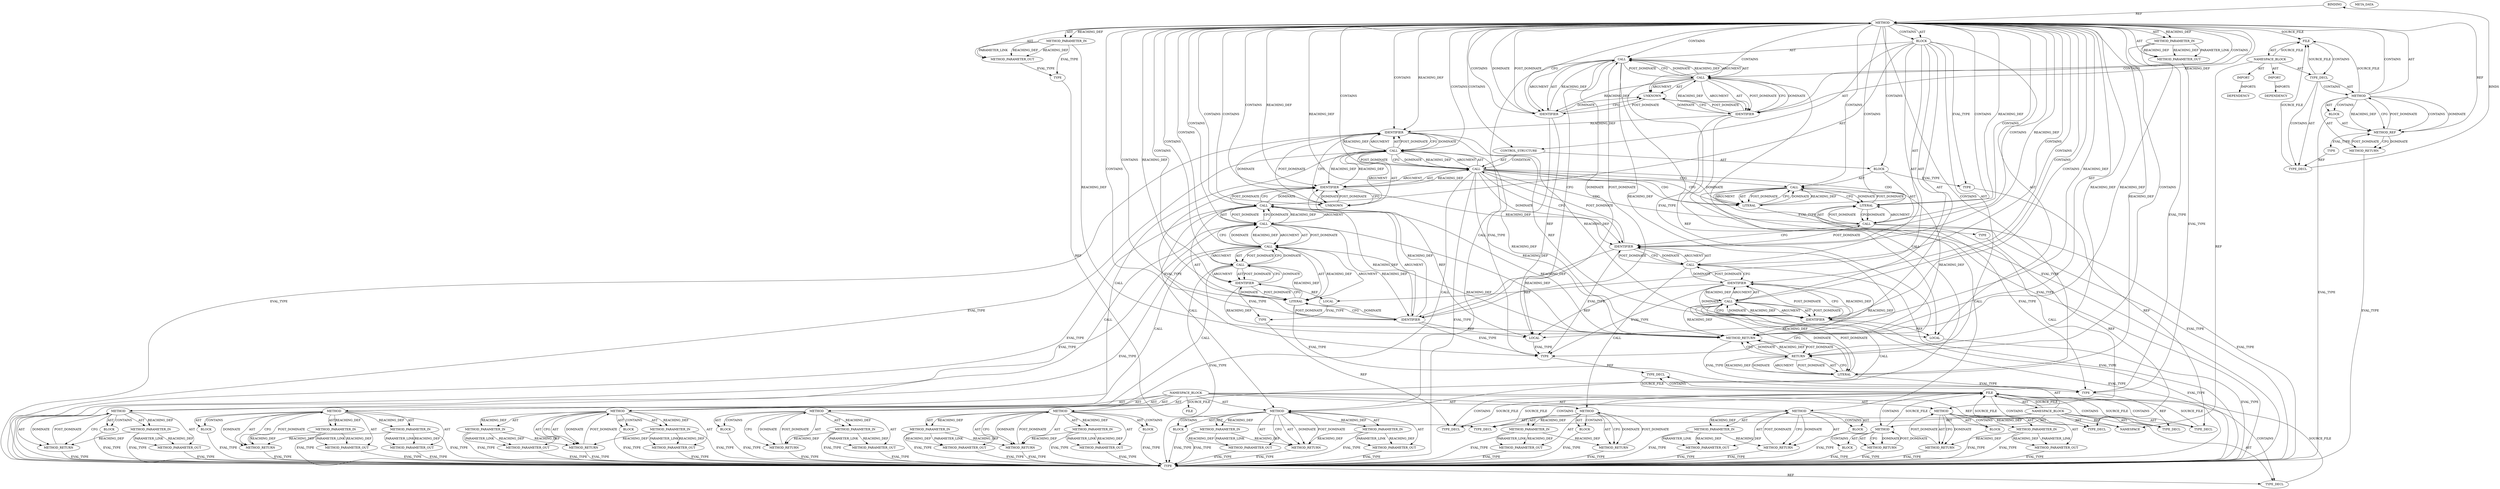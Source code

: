 digraph {
  "21474836480" [label="BINDING" METHOD_FULL_NAME="main" NAME="main" SIGNATURE="int(int,char[]*)"];
  "25769803776" [label="BLOCK" ARGUMENT_INDEX="-1" CODE="{
	double *buff = (double *)NULL;
	buff = malloc(10 * sizeof(double));
	if (buff == (double *)NULL)
	{
		printf (\"Allocation Error: Cannot allocate buff.\\n\");
		exit(0);		
	}
	// do something	
	free(buff);                                         /* FIX */
	buff = NULL;
	return 0;
}" COLUMN_NUMBER="1" LINE_NUMBER="17" ORDER="3" TYPE_FULL_NAME="void"];
  "25769803777" [label="BLOCK" ARGUMENT_INDEX="-1" CODE="{
		printf (\"Allocation Error: Cannot allocate buff.\\n\");
		exit(0);		
	}" COLUMN_NUMBER="2" LINE_NUMBER="21" ORDER="2" TYPE_FULL_NAME="void"];
  "25769803778" [label="BLOCK" ARGUMENT_INDEX="-1" CODE="<empty>" COLUMN_NUMBER="1" LINE_NUMBER="1" ORDER="1" TYPE_FULL_NAME="ANY"];
  "25769803779" [label="BLOCK" ARGUMENT_INDEX="-1" CODE="<empty>" ORDER="1" TYPE_FULL_NAME="ANY"];
  "25769803780" [label="BLOCK" ARGUMENT_INDEX="1" CODE="<empty>" ORDER="1" TYPE_FULL_NAME="ANY"];
  "25769803781" [label="BLOCK" ARGUMENT_INDEX="1" CODE="<empty>" ORDER="1" TYPE_FULL_NAME="ANY"];
  "25769803782" [label="BLOCK" ARGUMENT_INDEX="1" CODE="<empty>" ORDER="1" TYPE_FULL_NAME="ANY"];
  "25769803783" [label="BLOCK" ARGUMENT_INDEX="1" CODE="<empty>" ORDER="1" TYPE_FULL_NAME="ANY"];
  "25769803784" [label="BLOCK" ARGUMENT_INDEX="1" CODE="<empty>" ORDER="1" TYPE_FULL_NAME="ANY"];
  "25769803785" [label="BLOCK" ARGUMENT_INDEX="1" CODE="<empty>" ORDER="1" TYPE_FULL_NAME="ANY"];
  "25769803786" [label="BLOCK" ARGUMENT_INDEX="1" CODE="<empty>" ORDER="1" TYPE_FULL_NAME="ANY"];
  "25769803787" [label="BLOCK" ARGUMENT_INDEX="1" CODE="<empty>" ORDER="1" TYPE_FULL_NAME="ANY"];
  "25769803788" [label="BLOCK" ARGUMENT_INDEX="1" CODE="<empty>" ORDER="1" TYPE_FULL_NAME="ANY"];
  "30064771072" [label="CALL" ARGUMENT_INDEX="2" CODE="*buff = (double *)NULL" COLUMN_NUMBER="9" DISPATCH_TYPE="STATIC_DISPATCH" LINE_NUMBER="18" METHOD_FULL_NAME="<operator>.assignment" NAME="<operator>.assignment" ORDER="2" SIGNATURE="" TYPE_FULL_NAME="double*"];
  "30064771073" [label="CALL" ARGUMENT_INDEX="2" CODE="(double *)NULL" COLUMN_NUMBER="17" DISPATCH_TYPE="STATIC_DISPATCH" LINE_NUMBER="18" METHOD_FULL_NAME="<operator>.cast" NAME="<operator>.cast" ORDER="2" SIGNATURE="" TYPE_FULL_NAME="ANY"];
  "30064771074" [label="CALL" ARGUMENT_INDEX="-1" CODE="buff = malloc(10 * sizeof(double))" COLUMN_NUMBER="2" DISPATCH_TYPE="STATIC_DISPATCH" LINE_NUMBER="19" METHOD_FULL_NAME="<operator>.assignment" NAME="<operator>.assignment" ORDER="3" SIGNATURE="" TYPE_FULL_NAME="ANY"];
  "30064771075" [label="CALL" ARGUMENT_INDEX="2" CODE="malloc(10 * sizeof(double))" COLUMN_NUMBER="9" DISPATCH_TYPE="STATIC_DISPATCH" LINE_NUMBER="19" METHOD_FULL_NAME="malloc" NAME="malloc" ORDER="2" SIGNATURE="" TYPE_FULL_NAME="ANY"];
  "30064771076" [label="CALL" ARGUMENT_INDEX="1" CODE="10 * sizeof(double)" COLUMN_NUMBER="16" DISPATCH_TYPE="STATIC_DISPATCH" LINE_NUMBER="19" METHOD_FULL_NAME="<operator>.multiplication" NAME="<operator>.multiplication" ORDER="1" SIGNATURE="" TYPE_FULL_NAME="ANY"];
  "30064771077" [label="CALL" ARGUMENT_INDEX="2" CODE="sizeof(double)" COLUMN_NUMBER="21" DISPATCH_TYPE="STATIC_DISPATCH" LINE_NUMBER="19" METHOD_FULL_NAME="<operator>.sizeOf" NAME="<operator>.sizeOf" ORDER="2" SIGNATURE="" TYPE_FULL_NAME="ANY"];
  "30064771078" [label="CALL" ARGUMENT_INDEX="-1" CODE="buff == (double *)NULL" COLUMN_NUMBER="6" DISPATCH_TYPE="STATIC_DISPATCH" LINE_NUMBER="20" METHOD_FULL_NAME="<operator>.equals" NAME="<operator>.equals" ORDER="1" SIGNATURE="" TYPE_FULL_NAME="ANY"];
  "30064771079" [label="CALL" ARGUMENT_INDEX="2" CODE="(double *)NULL" COLUMN_NUMBER="14" DISPATCH_TYPE="STATIC_DISPATCH" LINE_NUMBER="20" METHOD_FULL_NAME="<operator>.cast" NAME="<operator>.cast" ORDER="2" SIGNATURE="" TYPE_FULL_NAME="ANY"];
  "30064771080" [label="CALL" ARGUMENT_INDEX="-1" CODE="printf (\"Allocation Error: Cannot allocate buff.\\n\")" COLUMN_NUMBER="3" DISPATCH_TYPE="STATIC_DISPATCH" LINE_NUMBER="22" METHOD_FULL_NAME="printf" NAME="printf" ORDER="1" SIGNATURE="" TYPE_FULL_NAME="ANY"];
  "30064771081" [label="CALL" ARGUMENT_INDEX="-1" CODE="exit(0)" COLUMN_NUMBER="3" DISPATCH_TYPE="STATIC_DISPATCH" LINE_NUMBER="23" METHOD_FULL_NAME="exit" NAME="exit" ORDER="2" SIGNATURE="" TYPE_FULL_NAME="ANY"];
  "30064771082" [label="CALL" ARGUMENT_INDEX="-1" CODE="free(buff)" COLUMN_NUMBER="2" DISPATCH_TYPE="STATIC_DISPATCH" LINE_NUMBER="26" METHOD_FULL_NAME="free" NAME="free" ORDER="5" SIGNATURE="" TYPE_FULL_NAME="ANY"];
  "30064771083" [label="CALL" ARGUMENT_INDEX="-1" CODE="buff = NULL" COLUMN_NUMBER="2" DISPATCH_TYPE="STATIC_DISPATCH" LINE_NUMBER="27" METHOD_FULL_NAME="<operator>.assignment" NAME="<operator>.assignment" ORDER="6" SIGNATURE="" TYPE_FULL_NAME="ANY"];
  "47244640256" [label="CONTROL_STRUCTURE" ARGUMENT_INDEX="1" CODE="if (buff == (double *)NULL)
	{
		printf (\"Allocation Error: Cannot allocate buff.\\n\");
		exit(0);		
	}" COLUMN_NUMBER="2" CONTROL_STRUCTURE_TYPE="IF" LINE_NUMBER="20" ORDER="4" PARSER_TYPE_NAME="CASTIfStatement"];
  "51539607552" [label="DEPENDENCY" DEPENDENCY_GROUP_ID="stdlib.h" NAME="stdlib.h" VERSION="include"];
  "51539607553" [label="DEPENDENCY" DEPENDENCY_GROUP_ID="stdio.h" NAME="stdio.h" VERSION="include"];
  "60129542144" [label="FILE" CODE="<empty>" CONTENT="<empty>" NAME="memory_leak_basic-good.c" ORDER="0"];
  "60129542145" [label="FILE" CODE="<empty>" CONTENT="<empty>" NAME="<includes>" ORDER="1"];
  "60129542146" [label="FILE" CODE="<empty>" CONTENT="<empty>" NAME="<unknown>" ORDER="0"];
  "68719476736" [label="IDENTIFIER" ARGUMENT_INDEX="1" CODE="buff" COLUMN_NUMBER="10" LINE_NUMBER="18" NAME="buff" ORDER="1" TYPE_FULL_NAME="double*"];
  "68719476737" [label="IDENTIFIER" ARGUMENT_INDEX="2" CODE="NULL" COLUMN_NUMBER="27" LINE_NUMBER="18" NAME="NULL" ORDER="2" TYPE_FULL_NAME="ANY"];
  "68719476738" [label="IDENTIFIER" ARGUMENT_INDEX="1" CODE="buff" COLUMN_NUMBER="2" LINE_NUMBER="19" NAME="buff" ORDER="1" TYPE_FULL_NAME="double*"];
  "68719476739" [label="IDENTIFIER" ARGUMENT_INDEX="1" CODE="double" COLUMN_NUMBER="28" LINE_NUMBER="19" NAME="double" ORDER="1" TYPE_FULL_NAME="double"];
  "68719476740" [label="IDENTIFIER" ARGUMENT_INDEX="1" CODE="buff" COLUMN_NUMBER="6" LINE_NUMBER="20" NAME="buff" ORDER="1" TYPE_FULL_NAME="double*"];
  "68719476741" [label="IDENTIFIER" ARGUMENT_INDEX="2" CODE="NULL" COLUMN_NUMBER="24" LINE_NUMBER="20" NAME="NULL" ORDER="2" TYPE_FULL_NAME="ANY"];
  "68719476742" [label="IDENTIFIER" ARGUMENT_INDEX="1" CODE="buff" COLUMN_NUMBER="7" LINE_NUMBER="26" NAME="buff" ORDER="1" TYPE_FULL_NAME="double*"];
  "68719476743" [label="IDENTIFIER" ARGUMENT_INDEX="1" CODE="buff" COLUMN_NUMBER="2" LINE_NUMBER="27" NAME="buff" ORDER="1" TYPE_FULL_NAME="double*"];
  "68719476744" [label="IDENTIFIER" ARGUMENT_INDEX="2" CODE="NULL" COLUMN_NUMBER="9" LINE_NUMBER="27" NAME="NULL" ORDER="2" TYPE_FULL_NAME="ANY"];
  "73014444032" [label="IMPORT" CODE="#include <stdlib.h>" COLUMN_NUMBER="1" IMPORTED_AS="stdlib.h" IMPORTED_ENTITY="stdlib.h" LINE_NUMBER="13" ORDER="1"];
  "73014444033" [label="IMPORT" CODE="#include <stdio.h>" COLUMN_NUMBER="1" IMPORTED_AS="stdio.h" IMPORTED_ENTITY="stdio.h" LINE_NUMBER="14" ORDER="2"];
  "90194313216" [label="LITERAL" ARGUMENT_INDEX="1" CODE="10" COLUMN_NUMBER="16" LINE_NUMBER="19" ORDER="1" TYPE_FULL_NAME="int"];
  "90194313217" [label="LITERAL" ARGUMENT_INDEX="1" CODE="\"Allocation Error: Cannot allocate buff.\\n\"" COLUMN_NUMBER="11" LINE_NUMBER="22" ORDER="1" TYPE_FULL_NAME="char*"];
  "90194313218" [label="LITERAL" ARGUMENT_INDEX="1" CODE="0" COLUMN_NUMBER="8" LINE_NUMBER="23" ORDER="1" TYPE_FULL_NAME="int"];
  "90194313219" [label="LITERAL" ARGUMENT_INDEX="-1" CODE="0" COLUMN_NUMBER="9" LINE_NUMBER="28" ORDER="1" TYPE_FULL_NAME="int"];
  "94489280512" [label="LOCAL" CODE="double *buff" COLUMN_NUMBER="10" GENERIC_SIGNATURE="<empty>" LINE_NUMBER="18" NAME="buff" ORDER="1" TYPE_FULL_NAME="double*"];
  "94489280513" [label="LOCAL" CODE="NULL" COLUMN_NUMBER="27" GENERIC_SIGNATURE="<empty>" LINE_NUMBER="18" NAME="NULL" ORDER="0" TYPE_FULL_NAME="ANY"];
  "94489280514" [label="LOCAL" CODE="double" COLUMN_NUMBER="28" GENERIC_SIGNATURE="<empty>" LINE_NUMBER="19" NAME="double" ORDER="0" TYPE_FULL_NAME="double"];
  "107374182400" [label="META_DATA" LANGUAGE="NEWC" OVERLAYS="base;controlflow;typerel;callgraph;dataflowOss" ROOT="/tmp/tmp.FXitqddAFN" VERSION="0.1"];
  "111669149696" [label="METHOD" AST_PARENT_FULL_NAME="memory_leak_basic-good.c:<global>" AST_PARENT_TYPE="TYPE_DECL" CODE="int main(int argc, char *argv[])
{
	double *buff = (double *)NULL;
	buff = malloc(10 * sizeof(double));
	if (buff == (double *)NULL)
	{
		printf (\"Allocation Error: Cannot allocate buff.\\n\");
		exit(0);		
	}
	// do something	
	free(buff);                                         /* FIX */
	buff = NULL;
	return 0;
}" COLUMN_NUMBER="1" COLUMN_NUMBER_END="1" FILENAME="memory_leak_basic-good.c" FULL_NAME="main" GENERIC_SIGNATURE="<empty>" IS_EXTERNAL="false" LINE_NUMBER="16" LINE_NUMBER_END="29" NAME="main" ORDER="1" SIGNATURE="int(int,char[]*)"];
  "111669149697" [label="METHOD" AST_PARENT_FULL_NAME="memory_leak_basic-good.c:<global>" AST_PARENT_TYPE="TYPE_DECL" CODE="<global>" COLUMN_NUMBER="1" COLUMN_NUMBER_END="1" FILENAME="memory_leak_basic-good.c" FULL_NAME="memory_leak_basic-good.c:<global>" GENERIC_SIGNATURE="<empty>" IS_EXTERNAL="false" LINE_NUMBER="1" LINE_NUMBER_END="29" NAME="<global>" ORDER="1" SIGNATURE=""];
  "111669149698" [label="METHOD" AST_PARENT_FULL_NAME="<includes>:<global>" AST_PARENT_TYPE="NAMESPACE_BLOCK" CODE="<global>" FILENAME="<includes>" FULL_NAME="<includes>:<global>" GENERIC_SIGNATURE="<empty>" IS_EXTERNAL="false" LINE_NUMBER="1" NAME="<global>" ORDER="1" SIGNATURE=""];
  "111669149699" [label="METHOD" AST_PARENT_FULL_NAME="<global>" AST_PARENT_TYPE="NAMESPACE_BLOCK" CODE="<empty>" FILENAME="<empty>" FULL_NAME="<operator>.assignment" GENERIC_SIGNATURE="<empty>" IS_EXTERNAL="true" NAME="<operator>.assignment" ORDER="0" SIGNATURE=""];
  "111669149700" [label="METHOD" AST_PARENT_FULL_NAME="<global>" AST_PARENT_TYPE="NAMESPACE_BLOCK" CODE="<empty>" FILENAME="<empty>" FULL_NAME="<operator>.cast" GENERIC_SIGNATURE="<empty>" IS_EXTERNAL="true" NAME="<operator>.cast" ORDER="0" SIGNATURE=""];
  "111669149701" [label="METHOD" AST_PARENT_FULL_NAME="<global>" AST_PARENT_TYPE="NAMESPACE_BLOCK" CODE="<empty>" FILENAME="<empty>" FULL_NAME="malloc" GENERIC_SIGNATURE="<empty>" IS_EXTERNAL="true" NAME="malloc" ORDER="0" SIGNATURE=""];
  "111669149702" [label="METHOD" AST_PARENT_FULL_NAME="<global>" AST_PARENT_TYPE="NAMESPACE_BLOCK" CODE="<empty>" FILENAME="<empty>" FULL_NAME="<operator>.multiplication" GENERIC_SIGNATURE="<empty>" IS_EXTERNAL="true" NAME="<operator>.multiplication" ORDER="0" SIGNATURE=""];
  "111669149703" [label="METHOD" AST_PARENT_FULL_NAME="<global>" AST_PARENT_TYPE="NAMESPACE_BLOCK" CODE="<empty>" FILENAME="<empty>" FULL_NAME="<operator>.sizeOf" GENERIC_SIGNATURE="<empty>" IS_EXTERNAL="true" NAME="<operator>.sizeOf" ORDER="0" SIGNATURE=""];
  "111669149704" [label="METHOD" AST_PARENT_FULL_NAME="<global>" AST_PARENT_TYPE="NAMESPACE_BLOCK" CODE="<empty>" FILENAME="<empty>" FULL_NAME="<operator>.equals" GENERIC_SIGNATURE="<empty>" IS_EXTERNAL="true" NAME="<operator>.equals" ORDER="0" SIGNATURE=""];
  "111669149705" [label="METHOD" AST_PARENT_FULL_NAME="<global>" AST_PARENT_TYPE="NAMESPACE_BLOCK" CODE="<empty>" FILENAME="<empty>" FULL_NAME="printf" GENERIC_SIGNATURE="<empty>" IS_EXTERNAL="true" NAME="printf" ORDER="0" SIGNATURE=""];
  "111669149706" [label="METHOD" AST_PARENT_FULL_NAME="<global>" AST_PARENT_TYPE="NAMESPACE_BLOCK" CODE="<empty>" FILENAME="<empty>" FULL_NAME="exit" GENERIC_SIGNATURE="<empty>" IS_EXTERNAL="true" NAME="exit" ORDER="0" SIGNATURE=""];
  "111669149707" [label="METHOD" AST_PARENT_FULL_NAME="<global>" AST_PARENT_TYPE="NAMESPACE_BLOCK" CODE="<empty>" FILENAME="<empty>" FULL_NAME="free" GENERIC_SIGNATURE="<empty>" IS_EXTERNAL="true" NAME="free" ORDER="0" SIGNATURE=""];
  "115964116992" [label="METHOD_PARAMETER_IN" CODE="int argc" COLUMN_NUMBER="10" EVALUATION_STRATEGY="BY_VALUE" INDEX="1" IS_VARIADIC="false" LINE_NUMBER="16" NAME="argc" ORDER="1" TYPE_FULL_NAME="int"];
  "115964116993" [label="METHOD_PARAMETER_IN" CODE="char *argv[]" COLUMN_NUMBER="20" EVALUATION_STRATEGY="BY_VALUE" INDEX="2" IS_VARIADIC="false" LINE_NUMBER="16" NAME="argv" ORDER="2" TYPE_FULL_NAME="char[]*"];
  "115964116994" [label="METHOD_PARAMETER_IN" CODE="p1" EVALUATION_STRATEGY="BY_VALUE" INDEX="1" IS_VARIADIC="false" NAME="p1" ORDER="1" TYPE_FULL_NAME="ANY"];
  "115964116995" [label="METHOD_PARAMETER_IN" CODE="p2" EVALUATION_STRATEGY="BY_VALUE" INDEX="2" IS_VARIADIC="false" NAME="p2" ORDER="2" TYPE_FULL_NAME="ANY"];
  "115964116996" [label="METHOD_PARAMETER_IN" CODE="p1" EVALUATION_STRATEGY="BY_VALUE" INDEX="1" IS_VARIADIC="false" NAME="p1" ORDER="1" TYPE_FULL_NAME="ANY"];
  "115964116997" [label="METHOD_PARAMETER_IN" CODE="p2" EVALUATION_STRATEGY="BY_VALUE" INDEX="2" IS_VARIADIC="false" NAME="p2" ORDER="2" TYPE_FULL_NAME="ANY"];
  "115964116998" [label="METHOD_PARAMETER_IN" CODE="p1" EVALUATION_STRATEGY="BY_VALUE" INDEX="1" IS_VARIADIC="false" NAME="p1" ORDER="1" TYPE_FULL_NAME="ANY"];
  "115964116999" [label="METHOD_PARAMETER_IN" CODE="p1" EVALUATION_STRATEGY="BY_VALUE" INDEX="1" IS_VARIADIC="false" NAME="p1" ORDER="1" TYPE_FULL_NAME="ANY"];
  "115964117000" [label="METHOD_PARAMETER_IN" CODE="p2" EVALUATION_STRATEGY="BY_VALUE" INDEX="2" IS_VARIADIC="false" NAME="p2" ORDER="2" TYPE_FULL_NAME="ANY"];
  "115964117001" [label="METHOD_PARAMETER_IN" CODE="p1" EVALUATION_STRATEGY="BY_VALUE" INDEX="1" IS_VARIADIC="false" NAME="p1" ORDER="1" TYPE_FULL_NAME="ANY"];
  "115964117002" [label="METHOD_PARAMETER_IN" CODE="p1" EVALUATION_STRATEGY="BY_VALUE" INDEX="1" IS_VARIADIC="false" NAME="p1" ORDER="1" TYPE_FULL_NAME="ANY"];
  "115964117003" [label="METHOD_PARAMETER_IN" CODE="p2" EVALUATION_STRATEGY="BY_VALUE" INDEX="2" IS_VARIADIC="false" NAME="p2" ORDER="2" TYPE_FULL_NAME="ANY"];
  "115964117004" [label="METHOD_PARAMETER_IN" CODE="p1" EVALUATION_STRATEGY="BY_VALUE" INDEX="1" IS_VARIADIC="false" NAME="p1" ORDER="1" TYPE_FULL_NAME="ANY"];
  "115964117005" [label="METHOD_PARAMETER_IN" CODE="p1" EVALUATION_STRATEGY="BY_VALUE" INDEX="1" IS_VARIADIC="false" NAME="p1" ORDER="1" TYPE_FULL_NAME="ANY"];
  "115964117006" [label="METHOD_PARAMETER_IN" CODE="p1" EVALUATION_STRATEGY="BY_VALUE" INDEX="1" IS_VARIADIC="false" NAME="p1" ORDER="1" TYPE_FULL_NAME="ANY"];
  "120259084288" [label="METHOD_PARAMETER_OUT" CODE="int argc" COLUMN_NUMBER="10" EVALUATION_STRATEGY="BY_VALUE" INDEX="1" IS_VARIADIC="false" LINE_NUMBER="16" NAME="argc" ORDER="1" TYPE_FULL_NAME="int"];
  "120259084289" [label="METHOD_PARAMETER_OUT" CODE="char *argv[]" COLUMN_NUMBER="20" EVALUATION_STRATEGY="BY_VALUE" INDEX="2" IS_VARIADIC="false" LINE_NUMBER="16" NAME="argv" ORDER="2" TYPE_FULL_NAME="char[]*"];
  "120259084290" [label="METHOD_PARAMETER_OUT" CODE="p1" EVALUATION_STRATEGY="BY_VALUE" INDEX="1" IS_VARIADIC="false" NAME="p1" ORDER="1" TYPE_FULL_NAME="ANY"];
  "120259084291" [label="METHOD_PARAMETER_OUT" CODE="p2" EVALUATION_STRATEGY="BY_VALUE" INDEX="2" IS_VARIADIC="false" NAME="p2" ORDER="2" TYPE_FULL_NAME="ANY"];
  "120259084292" [label="METHOD_PARAMETER_OUT" CODE="p1" EVALUATION_STRATEGY="BY_VALUE" INDEX="1" IS_VARIADIC="false" NAME="p1" ORDER="1" TYPE_FULL_NAME="ANY"];
  "120259084293" [label="METHOD_PARAMETER_OUT" CODE="p2" EVALUATION_STRATEGY="BY_VALUE" INDEX="2" IS_VARIADIC="false" NAME="p2" ORDER="2" TYPE_FULL_NAME="ANY"];
  "120259084294" [label="METHOD_PARAMETER_OUT" CODE="p1" EVALUATION_STRATEGY="BY_VALUE" INDEX="1" IS_VARIADIC="false" NAME="p1" ORDER="1" TYPE_FULL_NAME="ANY"];
  "120259084295" [label="METHOD_PARAMETER_OUT" CODE="p1" EVALUATION_STRATEGY="BY_VALUE" INDEX="1" IS_VARIADIC="false" NAME="p1" ORDER="1" TYPE_FULL_NAME="ANY"];
  "120259084296" [label="METHOD_PARAMETER_OUT" CODE="p2" EVALUATION_STRATEGY="BY_VALUE" INDEX="2" IS_VARIADIC="false" NAME="p2" ORDER="2" TYPE_FULL_NAME="ANY"];
  "120259084297" [label="METHOD_PARAMETER_OUT" CODE="p1" EVALUATION_STRATEGY="BY_VALUE" INDEX="1" IS_VARIADIC="false" NAME="p1" ORDER="1" TYPE_FULL_NAME="ANY"];
  "120259084298" [label="METHOD_PARAMETER_OUT" CODE="p1" EVALUATION_STRATEGY="BY_VALUE" INDEX="1" IS_VARIADIC="false" NAME="p1" ORDER="1" TYPE_FULL_NAME="ANY"];
  "120259084299" [label="METHOD_PARAMETER_OUT" CODE="p2" EVALUATION_STRATEGY="BY_VALUE" INDEX="2" IS_VARIADIC="false" NAME="p2" ORDER="2" TYPE_FULL_NAME="ANY"];
  "120259084300" [label="METHOD_PARAMETER_OUT" CODE="p1" EVALUATION_STRATEGY="BY_VALUE" INDEX="1" IS_VARIADIC="false" NAME="p1" ORDER="1" TYPE_FULL_NAME="ANY"];
  "120259084301" [label="METHOD_PARAMETER_OUT" CODE="p1" EVALUATION_STRATEGY="BY_VALUE" INDEX="1" IS_VARIADIC="false" NAME="p1" ORDER="1" TYPE_FULL_NAME="ANY"];
  "120259084302" [label="METHOD_PARAMETER_OUT" CODE="p1" EVALUATION_STRATEGY="BY_VALUE" INDEX="1" IS_VARIADIC="false" NAME="p1" ORDER="1" TYPE_FULL_NAME="ANY"];
  "124554051584" [label="METHOD_REF" ARGUMENT_INDEX="1" CODE="main" COLUMN_NUMBER="1" LINE_NUMBER="16" METHOD_FULL_NAME="main" ORDER="1" TYPE_FULL_NAME="main"];
  "128849018880" [label="METHOD_RETURN" CODE="RET" COLUMN_NUMBER="1" EVALUATION_STRATEGY="BY_VALUE" LINE_NUMBER="16" ORDER="4" TYPE_FULL_NAME="int"];
  "128849018881" [label="METHOD_RETURN" CODE="RET" COLUMN_NUMBER="1" EVALUATION_STRATEGY="BY_VALUE" LINE_NUMBER="1" ORDER="2" TYPE_FULL_NAME="ANY"];
  "128849018882" [label="METHOD_RETURN" CODE="RET" EVALUATION_STRATEGY="BY_VALUE" LINE_NUMBER="1" ORDER="2" TYPE_FULL_NAME="ANY"];
  "128849018883" [label="METHOD_RETURN" CODE="RET" EVALUATION_STRATEGY="BY_VALUE" ORDER="2" TYPE_FULL_NAME="ANY"];
  "128849018884" [label="METHOD_RETURN" CODE="RET" EVALUATION_STRATEGY="BY_VALUE" ORDER="2" TYPE_FULL_NAME="ANY"];
  "128849018885" [label="METHOD_RETURN" CODE="RET" EVALUATION_STRATEGY="BY_VALUE" ORDER="2" TYPE_FULL_NAME="ANY"];
  "128849018886" [label="METHOD_RETURN" CODE="RET" EVALUATION_STRATEGY="BY_VALUE" ORDER="2" TYPE_FULL_NAME="ANY"];
  "128849018887" [label="METHOD_RETURN" CODE="RET" EVALUATION_STRATEGY="BY_VALUE" ORDER="2" TYPE_FULL_NAME="ANY"];
  "128849018888" [label="METHOD_RETURN" CODE="RET" EVALUATION_STRATEGY="BY_VALUE" ORDER="2" TYPE_FULL_NAME="ANY"];
  "128849018889" [label="METHOD_RETURN" CODE="RET" EVALUATION_STRATEGY="BY_VALUE" ORDER="2" TYPE_FULL_NAME="ANY"];
  "128849018890" [label="METHOD_RETURN" CODE="RET" EVALUATION_STRATEGY="BY_VALUE" ORDER="2" TYPE_FULL_NAME="ANY"];
  "128849018891" [label="METHOD_RETURN" CODE="RET" EVALUATION_STRATEGY="BY_VALUE" ORDER="2" TYPE_FULL_NAME="ANY"];
  "137438953472" [label="NAMESPACE" CODE="<empty>" NAME="<global>" ORDER="-1"];
  "141733920768" [label="NAMESPACE_BLOCK" CODE="<empty>" FILENAME="<unknown>" FULL_NAME="<global>" NAME="<global>" ORDER="1"];
  "141733920769" [label="NAMESPACE_BLOCK" CODE="<empty>" FILENAME="memory_leak_basic-good.c" FULL_NAME="memory_leak_basic-good.c:<global>" NAME="<global>" ORDER="1"];
  "141733920770" [label="NAMESPACE_BLOCK" CODE="<empty>" FILENAME="<includes>" FULL_NAME="<includes>:<global>" NAME="<global>" ORDER="1"];
  "146028888064" [label="RETURN" ARGUMENT_INDEX="-1" CODE="return 0;" COLUMN_NUMBER="2" LINE_NUMBER="28" ORDER="7"];
  "163208757248" [label="TYPE" FULL_NAME="ANY" NAME="ANY" TYPE_DECL_FULL_NAME="ANY"];
  "163208757249" [label="TYPE" FULL_NAME="char*" NAME="char*" TYPE_DECL_FULL_NAME="char*"];
  "163208757250" [label="TYPE" FULL_NAME="char[]*" NAME="char[]*" TYPE_DECL_FULL_NAME="char[]*"];
  "163208757251" [label="TYPE" FULL_NAME="double" NAME="double" TYPE_DECL_FULL_NAME="double"];
  "163208757252" [label="TYPE" FULL_NAME="double*" NAME="double*" TYPE_DECL_FULL_NAME="double*"];
  "163208757253" [label="TYPE" FULL_NAME="int" NAME="int" TYPE_DECL_FULL_NAME="int"];
  "163208757254" [label="TYPE" FULL_NAME="main" NAME="main" TYPE_DECL_FULL_NAME="main"];
  "163208757255" [label="TYPE" FULL_NAME="void" NAME="void" TYPE_DECL_FULL_NAME="void"];
  "171798691840" [label="TYPE_DECL" AST_PARENT_FULL_NAME="memory_leak_basic-good.c:<global>" AST_PARENT_TYPE="TYPE_DECL" CODE="main" COLUMN_NUMBER="1" FILENAME="memory_leak_basic-good.c" FULL_NAME="main" GENERIC_SIGNATURE="<empty>" IS_EXTERNAL="false" LINE_NUMBER="16" NAME="main" ORDER="1"];
  "171798691841" [label="TYPE_DECL" AST_PARENT_FULL_NAME="memory_leak_basic-good.c:<global>" AST_PARENT_TYPE="NAMESPACE_BLOCK" CODE="<global>" COLUMN_NUMBER="1" FILENAME="memory_leak_basic-good.c" FULL_NAME="memory_leak_basic-good.c:<global>" GENERIC_SIGNATURE="<empty>" IS_EXTERNAL="false" LINE_NUMBER="1" NAME="<global>" ORDER="3"];
  "171798691842" [label="TYPE_DECL" AST_PARENT_FULL_NAME="<includes>:<global>" AST_PARENT_TYPE="NAMESPACE_BLOCK" CODE="ANY" FILENAME="<includes>" FULL_NAME="ANY" GENERIC_SIGNATURE="<empty>" IS_EXTERNAL="true" NAME="ANY" ORDER="-1"];
  "171798691843" [label="TYPE_DECL" AST_PARENT_FULL_NAME="<includes>:<global>" AST_PARENT_TYPE="NAMESPACE_BLOCK" CODE="char*" FILENAME="<includes>" FULL_NAME="char*" GENERIC_SIGNATURE="<empty>" IS_EXTERNAL="true" NAME="char*" ORDER="-1"];
  "171798691844" [label="TYPE_DECL" AST_PARENT_FULL_NAME="<includes>:<global>" AST_PARENT_TYPE="NAMESPACE_BLOCK" CODE="char[]*" FILENAME="<includes>" FULL_NAME="char[]*" GENERIC_SIGNATURE="<empty>" IS_EXTERNAL="true" NAME="char[]*" ORDER="-1"];
  "171798691845" [label="TYPE_DECL" AST_PARENT_FULL_NAME="<includes>:<global>" AST_PARENT_TYPE="NAMESPACE_BLOCK" CODE="double" FILENAME="<includes>" FULL_NAME="double" GENERIC_SIGNATURE="<empty>" IS_EXTERNAL="true" NAME="double" ORDER="-1"];
  "171798691846" [label="TYPE_DECL" AST_PARENT_FULL_NAME="<includes>:<global>" AST_PARENT_TYPE="NAMESPACE_BLOCK" CODE="double*" FILENAME="<includes>" FULL_NAME="double*" GENERIC_SIGNATURE="<empty>" IS_EXTERNAL="true" NAME="double*" ORDER="-1"];
  "171798691847" [label="TYPE_DECL" AST_PARENT_FULL_NAME="<includes>:<global>" AST_PARENT_TYPE="NAMESPACE_BLOCK" CODE="int" FILENAME="<includes>" FULL_NAME="int" GENERIC_SIGNATURE="<empty>" IS_EXTERNAL="true" NAME="int" ORDER="-1"];
  "171798691848" [label="TYPE_DECL" AST_PARENT_FULL_NAME="<includes>:<global>" AST_PARENT_TYPE="NAMESPACE_BLOCK" CODE="void" FILENAME="<includes>" FULL_NAME="void" GENERIC_SIGNATURE="<empty>" IS_EXTERNAL="true" NAME="void" ORDER="-1"];
  "184683593728" [label="UNKNOWN" ARGUMENT_INDEX="1" CODE="double *" COLUMN_NUMBER="18" CONTAINED_REF="<empty>" LINE_NUMBER="18" ORDER="1" PARSER_TYPE_NAME="CASTTypeId" TYPE_FULL_NAME="<empty>"];
  "184683593729" [label="UNKNOWN" ARGUMENT_INDEX="1" CODE="double *" COLUMN_NUMBER="15" CONTAINED_REF="<empty>" LINE_NUMBER="20" ORDER="1" PARSER_TYPE_NAME="CASTTypeId" TYPE_FULL_NAME="<empty>"];
  "21474836480" -> "111669149696" [label="REF" ];
  "25769803776" -> "94489280512" [label="AST" ];
  "25769803776" -> "30064771072" [label="AST" ];
  "25769803776" -> "30064771074" [label="AST" ];
  "25769803776" -> "47244640256" [label="AST" ];
  "25769803776" -> "30064771082" [label="AST" ];
  "25769803776" -> "30064771083" [label="AST" ];
  "25769803776" -> "146028888064" [label="AST" ];
  "25769803776" -> "94489280513" [label="AST" ];
  "25769803776" -> "94489280514" [label="AST" ];
  "25769803776" -> "163208757255" [label="EVAL_TYPE" ];
  "25769803777" -> "30064771080" [label="AST" ];
  "25769803777" -> "30064771081" [label="AST" ];
  "25769803777" -> "163208757255" [label="EVAL_TYPE" ];
  "25769803778" -> "124554051584" [label="AST" ];
  "25769803778" -> "163208757248" [label="EVAL_TYPE" ];
  "25769803779" -> "163208757248" [label="EVAL_TYPE" ];
  "25769803780" -> "163208757248" [label="EVAL_TYPE" ];
  "25769803781" -> "163208757248" [label="EVAL_TYPE" ];
  "25769803782" -> "163208757248" [label="EVAL_TYPE" ];
  "25769803783" -> "163208757248" [label="EVAL_TYPE" ];
  "25769803784" -> "163208757248" [label="EVAL_TYPE" ];
  "25769803785" -> "163208757248" [label="EVAL_TYPE" ];
  "25769803786" -> "163208757248" [label="EVAL_TYPE" ];
  "25769803787" -> "163208757248" [label="EVAL_TYPE" ];
  "25769803788" -> "163208757248" [label="EVAL_TYPE" ];
  "30064771072" -> "68719476736" [label="ARGUMENT" ];
  "30064771072" -> "30064771073" [label="ARGUMENT" ];
  "30064771072" -> "68719476736" [label="AST" ];
  "30064771072" -> "30064771073" [label="AST" ];
  "30064771072" -> "111669149699" [label="CALL" ];
  "30064771072" -> "68719476738" [label="CFG" ];
  "30064771072" -> "68719476738" [label="DOMINATE" ];
  "30064771072" -> "163208757252" [label="EVAL_TYPE" ];
  "30064771072" -> "30064771073" [label="POST_DOMINATE" ];
  "30064771072" -> "128849018880" [label="REACHING_DEF" property="*buff = (double *)NULL"];
  "30064771073" -> "184683593728" [label="ARGUMENT" ];
  "30064771073" -> "68719476737" [label="ARGUMENT" ];
  "30064771073" -> "184683593728" [label="AST" ];
  "30064771073" -> "68719476737" [label="AST" ];
  "30064771073" -> "111669149700" [label="CALL" ];
  "30064771073" -> "30064771072" [label="CFG" ];
  "30064771073" -> "30064771072" [label="DOMINATE" ];
  "30064771073" -> "163208757248" [label="EVAL_TYPE" ];
  "30064771073" -> "68719476737" [label="POST_DOMINATE" ];
  "30064771073" -> "68719476736" [label="REACHING_DEF" property="(double *)NULL"];
  "30064771073" -> "30064771072" [label="REACHING_DEF" property="(double *)NULL"];
  "30064771074" -> "68719476738" [label="ARGUMENT" ];
  "30064771074" -> "30064771075" [label="ARGUMENT" ];
  "30064771074" -> "68719476738" [label="AST" ];
  "30064771074" -> "30064771075" [label="AST" ];
  "30064771074" -> "111669149699" [label="CALL" ];
  "30064771074" -> "68719476740" [label="CFG" ];
  "30064771074" -> "68719476740" [label="DOMINATE" ];
  "30064771074" -> "163208757248" [label="EVAL_TYPE" ];
  "30064771074" -> "30064771075" [label="POST_DOMINATE" ];
  "30064771074" -> "128849018880" [label="REACHING_DEF" property="buff = malloc(10 * sizeof(double))"];
  "30064771075" -> "30064771076" [label="ARGUMENT" ];
  "30064771075" -> "30064771076" [label="AST" ];
  "30064771075" -> "111669149701" [label="CALL" ];
  "30064771075" -> "30064771074" [label="CFG" ];
  "30064771075" -> "30064771074" [label="DOMINATE" ];
  "30064771075" -> "163208757248" [label="EVAL_TYPE" ];
  "30064771075" -> "30064771076" [label="POST_DOMINATE" ];
  "30064771075" -> "68719476738" [label="REACHING_DEF" property="malloc(10 * sizeof(double))"];
  "30064771075" -> "30064771074" [label="REACHING_DEF" property="malloc(10 * sizeof(double))"];
  "30064771075" -> "128849018880" [label="REACHING_DEF" property="malloc(10 * sizeof(double))"];
  "30064771076" -> "90194313216" [label="ARGUMENT" ];
  "30064771076" -> "30064771077" [label="ARGUMENT" ];
  "30064771076" -> "90194313216" [label="AST" ];
  "30064771076" -> "30064771077" [label="AST" ];
  "30064771076" -> "111669149702" [label="CALL" ];
  "30064771076" -> "30064771075" [label="CFG" ];
  "30064771076" -> "30064771075" [label="DOMINATE" ];
  "30064771076" -> "163208757248" [label="EVAL_TYPE" ];
  "30064771076" -> "30064771077" [label="POST_DOMINATE" ];
  "30064771076" -> "30064771075" [label="REACHING_DEF" property="10 * sizeof(double)"];
  "30064771076" -> "128849018880" [label="REACHING_DEF" property="10 * sizeof(double)"];
  "30064771077" -> "68719476739" [label="ARGUMENT" ];
  "30064771077" -> "68719476739" [label="AST" ];
  "30064771077" -> "111669149703" [label="CALL" ];
  "30064771077" -> "30064771076" [label="CFG" ];
  "30064771077" -> "30064771076" [label="DOMINATE" ];
  "30064771077" -> "163208757248" [label="EVAL_TYPE" ];
  "30064771077" -> "68719476739" [label="POST_DOMINATE" ];
  "30064771078" -> "68719476740" [label="ARGUMENT" ];
  "30064771078" -> "30064771079" [label="ARGUMENT" ];
  "30064771078" -> "68719476740" [label="AST" ];
  "30064771078" -> "30064771079" [label="AST" ];
  "30064771078" -> "111669149704" [label="CALL" ];
  "30064771078" -> "90194313218" [label="CDG" ];
  "30064771078" -> "90194313217" [label="CDG" ];
  "30064771078" -> "30064771080" [label="CDG" ];
  "30064771078" -> "30064771081" [label="CDG" ];
  "30064771078" -> "90194313217" [label="CFG" ];
  "30064771078" -> "68719476742" [label="CFG" ];
  "30064771078" -> "68719476742" [label="DOMINATE" ];
  "30064771078" -> "90194313217" [label="DOMINATE" ];
  "30064771078" -> "163208757248" [label="EVAL_TYPE" ];
  "30064771078" -> "30064771079" [label="POST_DOMINATE" ];
  "30064771078" -> "128849018880" [label="REACHING_DEF" property="buff == (double *)NULL"];
  "30064771079" -> "184683593729" [label="ARGUMENT" ];
  "30064771079" -> "68719476741" [label="ARGUMENT" ];
  "30064771079" -> "184683593729" [label="AST" ];
  "30064771079" -> "68719476741" [label="AST" ];
  "30064771079" -> "111669149700" [label="CALL" ];
  "30064771079" -> "30064771078" [label="CFG" ];
  "30064771079" -> "30064771078" [label="DOMINATE" ];
  "30064771079" -> "163208757248" [label="EVAL_TYPE" ];
  "30064771079" -> "68719476741" [label="POST_DOMINATE" ];
  "30064771079" -> "68719476740" [label="REACHING_DEF" property="(double *)NULL"];
  "30064771079" -> "30064771078" [label="REACHING_DEF" property="(double *)NULL"];
  "30064771079" -> "128849018880" [label="REACHING_DEF" property="(double *)NULL"];
  "30064771080" -> "90194313217" [label="ARGUMENT" ];
  "30064771080" -> "90194313217" [label="AST" ];
  "30064771080" -> "111669149705" [label="CALL" ];
  "30064771080" -> "90194313218" [label="CFG" ];
  "30064771080" -> "90194313218" [label="DOMINATE" ];
  "30064771080" -> "163208757248" [label="EVAL_TYPE" ];
  "30064771080" -> "90194313217" [label="POST_DOMINATE" ];
  "30064771080" -> "128849018880" [label="REACHING_DEF" property="printf (\"Allocation Error: Cannot allocate buff.\\n\")"];
  "30064771081" -> "90194313218" [label="ARGUMENT" ];
  "30064771081" -> "90194313218" [label="AST" ];
  "30064771081" -> "111669149706" [label="CALL" ];
  "30064771081" -> "68719476742" [label="CFG" ];
  "30064771081" -> "163208757248" [label="EVAL_TYPE" ];
  "30064771081" -> "90194313218" [label="POST_DOMINATE" ];
  "30064771082" -> "68719476742" [label="ARGUMENT" ];
  "30064771082" -> "68719476742" [label="AST" ];
  "30064771082" -> "111669149707" [label="CALL" ];
  "30064771082" -> "68719476743" [label="CFG" ];
  "30064771082" -> "68719476743" [label="DOMINATE" ];
  "30064771082" -> "163208757248" [label="EVAL_TYPE" ];
  "30064771082" -> "68719476742" [label="POST_DOMINATE" ];
  "30064771083" -> "68719476743" [label="ARGUMENT" ];
  "30064771083" -> "68719476744" [label="ARGUMENT" ];
  "30064771083" -> "68719476743" [label="AST" ];
  "30064771083" -> "68719476744" [label="AST" ];
  "30064771083" -> "111669149699" [label="CALL" ];
  "30064771083" -> "90194313219" [label="CFG" ];
  "30064771083" -> "90194313219" [label="DOMINATE" ];
  "30064771083" -> "163208757248" [label="EVAL_TYPE" ];
  "30064771083" -> "68719476744" [label="POST_DOMINATE" ];
  "30064771083" -> "128849018880" [label="REACHING_DEF" property="buff = NULL"];
  "47244640256" -> "30064771078" [label="AST" ];
  "47244640256" -> "25769803777" [label="AST" ];
  "47244640256" -> "30064771078" [label="CONDITION" ];
  "60129542144" -> "141733920769" [label="AST" ];
  "60129542144" -> "171798691841" [label="CONTAINS" ];
  "60129542145" -> "141733920770" [label="AST" ];
  "60129542145" -> "111669149698" [label="CONTAINS" ];
  "60129542145" -> "171798691842" [label="CONTAINS" ];
  "60129542145" -> "171798691843" [label="CONTAINS" ];
  "60129542145" -> "171798691844" [label="CONTAINS" ];
  "60129542145" -> "171798691845" [label="CONTAINS" ];
  "60129542145" -> "171798691846" [label="CONTAINS" ];
  "60129542145" -> "171798691847" [label="CONTAINS" ];
  "60129542145" -> "171798691848" [label="CONTAINS" ];
  "68719476736" -> "184683593728" [label="CFG" ];
  "68719476736" -> "184683593728" [label="DOMINATE" ];
  "68719476736" -> "163208757252" [label="EVAL_TYPE" ];
  "68719476736" -> "111669149696" [label="POST_DOMINATE" ];
  "68719476736" -> "30064771072" [label="REACHING_DEF" property="buff"];
  "68719476736" -> "94489280512" [label="REF" ];
  "68719476737" -> "30064771073" [label="CFG" ];
  "68719476737" -> "30064771073" [label="DOMINATE" ];
  "68719476737" -> "163208757248" [label="EVAL_TYPE" ];
  "68719476737" -> "184683593728" [label="POST_DOMINATE" ];
  "68719476737" -> "30064771073" [label="REACHING_DEF" property="NULL"];
  "68719476737" -> "68719476741" [label="REACHING_DEF" property="NULL"];
  "68719476737" -> "94489280513" [label="REF" ];
  "68719476738" -> "90194313216" [label="CFG" ];
  "68719476738" -> "90194313216" [label="DOMINATE" ];
  "68719476738" -> "163208757252" [label="EVAL_TYPE" ];
  "68719476738" -> "30064771072" [label="POST_DOMINATE" ];
  "68719476738" -> "68719476740" [label="REACHING_DEF" property="buff"];
  "68719476738" -> "30064771074" [label="REACHING_DEF" property="buff"];
  "68719476738" -> "94489280512" [label="REF" ];
  "68719476739" -> "30064771077" [label="CFG" ];
  "68719476739" -> "30064771077" [label="DOMINATE" ];
  "68719476739" -> "163208757251" [label="EVAL_TYPE" ];
  "68719476739" -> "90194313216" [label="POST_DOMINATE" ];
  "68719476739" -> "128849018880" [label="REACHING_DEF" property="double"];
  "68719476739" -> "94489280514" [label="REF" ];
  "68719476740" -> "184683593729" [label="CFG" ];
  "68719476740" -> "184683593729" [label="DOMINATE" ];
  "68719476740" -> "163208757252" [label="EVAL_TYPE" ];
  "68719476740" -> "30064771074" [label="POST_DOMINATE" ];
  "68719476740" -> "30064771079" [label="REACHING_DEF" property="buff"];
  "68719476740" -> "30064771078" [label="REACHING_DEF" property="buff"];
  "68719476740" -> "68719476742" [label="REACHING_DEF" property="buff"];
  "68719476740" -> "94489280512" [label="REF" ];
  "68719476741" -> "30064771079" [label="CFG" ];
  "68719476741" -> "30064771079" [label="DOMINATE" ];
  "68719476741" -> "163208757248" [label="EVAL_TYPE" ];
  "68719476741" -> "184683593729" [label="POST_DOMINATE" ];
  "68719476741" -> "68719476744" [label="REACHING_DEF" property="NULL"];
  "68719476741" -> "30064771079" [label="REACHING_DEF" property="NULL"];
  "68719476741" -> "94489280513" [label="REF" ];
  "68719476742" -> "30064771082" [label="CFG" ];
  "68719476742" -> "30064771082" [label="DOMINATE" ];
  "68719476742" -> "163208757252" [label="EVAL_TYPE" ];
  "68719476742" -> "30064771078" [label="POST_DOMINATE" ];
  "68719476742" -> "30064771081" [label="POST_DOMINATE" ];
  "68719476742" -> "94489280512" [label="REF" ];
  "68719476743" -> "68719476744" [label="CFG" ];
  "68719476743" -> "68719476744" [label="DOMINATE" ];
  "68719476743" -> "163208757252" [label="EVAL_TYPE" ];
  "68719476743" -> "30064771082" [label="POST_DOMINATE" ];
  "68719476743" -> "30064771083" [label="REACHING_DEF" property="buff"];
  "68719476743" -> "128849018880" [label="REACHING_DEF" property="buff"];
  "68719476743" -> "94489280512" [label="REF" ];
  "68719476744" -> "30064771083" [label="CFG" ];
  "68719476744" -> "30064771083" [label="DOMINATE" ];
  "68719476744" -> "163208757248" [label="EVAL_TYPE" ];
  "68719476744" -> "68719476743" [label="POST_DOMINATE" ];
  "68719476744" -> "68719476743" [label="REACHING_DEF" property="NULL"];
  "68719476744" -> "30064771083" [label="REACHING_DEF" property="NULL"];
  "68719476744" -> "128849018880" [label="REACHING_DEF" property="NULL"];
  "68719476744" -> "94489280513" [label="REF" ];
  "73014444032" -> "51539607552" [label="IMPORTS" ];
  "73014444033" -> "51539607553" [label="IMPORTS" ];
  "90194313216" -> "68719476739" [label="CFG" ];
  "90194313216" -> "68719476739" [label="DOMINATE" ];
  "90194313216" -> "163208757253" [label="EVAL_TYPE" ];
  "90194313216" -> "68719476738" [label="POST_DOMINATE" ];
  "90194313216" -> "30064771077" [label="REACHING_DEF" property="10"];
  "90194313216" -> "30064771076" [label="REACHING_DEF" property="10"];
  "90194313217" -> "30064771080" [label="CFG" ];
  "90194313217" -> "30064771080" [label="DOMINATE" ];
  "90194313217" -> "163208757249" [label="EVAL_TYPE" ];
  "90194313217" -> "30064771080" [label="REACHING_DEF" property="\"Allocation Error: Cannot allocate buff.\\n\""];
  "90194313218" -> "30064771081" [label="CFG" ];
  "90194313218" -> "30064771081" [label="DOMINATE" ];
  "90194313218" -> "163208757253" [label="EVAL_TYPE" ];
  "90194313218" -> "30064771080" [label="POST_DOMINATE" ];
  "90194313219" -> "146028888064" [label="CFG" ];
  "90194313219" -> "146028888064" [label="DOMINATE" ];
  "90194313219" -> "163208757253" [label="EVAL_TYPE" ];
  "90194313219" -> "30064771083" [label="POST_DOMINATE" ];
  "90194313219" -> "146028888064" [label="REACHING_DEF" property="0"];
  "94489280512" -> "163208757252" [label="EVAL_TYPE" ];
  "94489280513" -> "163208757248" [label="EVAL_TYPE" ];
  "94489280514" -> "163208757251" [label="EVAL_TYPE" ];
  "111669149696" -> "115964116992" [label="AST" ];
  "111669149696" -> "115964116993" [label="AST" ];
  "111669149696" -> "25769803776" [label="AST" ];
  "111669149696" -> "128849018880" [label="AST" ];
  "111669149696" -> "120259084288" [label="AST" ];
  "111669149696" -> "120259084289" [label="AST" ];
  "111669149696" -> "68719476736" [label="CFG" ];
  "111669149696" -> "25769803776" [label="CONTAINS" ];
  "111669149696" -> "30064771072" [label="CONTAINS" ];
  "111669149696" -> "30064771074" [label="CONTAINS" ];
  "111669149696" -> "47244640256" [label="CONTAINS" ];
  "111669149696" -> "30064771082" [label="CONTAINS" ];
  "111669149696" -> "30064771083" [label="CONTAINS" ];
  "111669149696" -> "146028888064" [label="CONTAINS" ];
  "111669149696" -> "68719476736" [label="CONTAINS" ];
  "111669149696" -> "30064771073" [label="CONTAINS" ];
  "111669149696" -> "68719476738" [label="CONTAINS" ];
  "111669149696" -> "30064771075" [label="CONTAINS" ];
  "111669149696" -> "30064771078" [label="CONTAINS" ];
  "111669149696" -> "25769803777" [label="CONTAINS" ];
  "111669149696" -> "68719476742" [label="CONTAINS" ];
  "111669149696" -> "68719476743" [label="CONTAINS" ];
  "111669149696" -> "68719476744" [label="CONTAINS" ];
  "111669149696" -> "90194313219" [label="CONTAINS" ];
  "111669149696" -> "184683593728" [label="CONTAINS" ];
  "111669149696" -> "68719476737" [label="CONTAINS" ];
  "111669149696" -> "30064771076" [label="CONTAINS" ];
  "111669149696" -> "68719476740" [label="CONTAINS" ];
  "111669149696" -> "30064771079" [label="CONTAINS" ];
  "111669149696" -> "30064771080" [label="CONTAINS" ];
  "111669149696" -> "30064771081" [label="CONTAINS" ];
  "111669149696" -> "90194313216" [label="CONTAINS" ];
  "111669149696" -> "30064771077" [label="CONTAINS" ];
  "111669149696" -> "184683593729" [label="CONTAINS" ];
  "111669149696" -> "68719476741" [label="CONTAINS" ];
  "111669149696" -> "90194313217" [label="CONTAINS" ];
  "111669149696" -> "90194313218" [label="CONTAINS" ];
  "111669149696" -> "68719476739" [label="CONTAINS" ];
  "111669149696" -> "68719476736" [label="DOMINATE" ];
  "111669149696" -> "90194313218" [label="REACHING_DEF" property=""];
  "111669149696" -> "68719476744" [label="REACHING_DEF" property=""];
  "111669149696" -> "90194313219" [label="REACHING_DEF" property=""];
  "111669149696" -> "90194313217" [label="REACHING_DEF" property=""];
  "111669149696" -> "68719476740" [label="REACHING_DEF" property=""];
  "111669149696" -> "115964116993" [label="REACHING_DEF" property=""];
  "111669149696" -> "68719476737" [label="REACHING_DEF" property=""];
  "111669149696" -> "68719476741" [label="REACHING_DEF" property=""];
  "111669149696" -> "68719476742" [label="REACHING_DEF" property=""];
  "111669149696" -> "115964116992" [label="REACHING_DEF" property=""];
  "111669149696" -> "90194313216" [label="REACHING_DEF" property=""];
  "111669149696" -> "146028888064" [label="REACHING_DEF" property=""];
  "111669149696" -> "60129542144" [label="SOURCE_FILE" ];
  "111669149697" -> "111669149696" [label="AST" ];
  "111669149697" -> "25769803778" [label="AST" ];
  "111669149697" -> "128849018881" [label="AST" ];
  "111669149697" -> "124554051584" [label="CFG" ];
  "111669149697" -> "111669149696" [label="CONTAINS" ];
  "111669149697" -> "25769803778" [label="CONTAINS" ];
  "111669149697" -> "124554051584" [label="CONTAINS" ];
  "111669149697" -> "124554051584" [label="DOMINATE" ];
  "111669149697" -> "124554051584" [label="REACHING_DEF" property=""];
  "111669149697" -> "60129542144" [label="SOURCE_FILE" ];
  "111669149698" -> "25769803779" [label="AST" ];
  "111669149698" -> "128849018882" [label="AST" ];
  "111669149698" -> "128849018882" [label="CFG" ];
  "111669149698" -> "25769803779" [label="CONTAINS" ];
  "111669149698" -> "128849018882" [label="DOMINATE" ];
  "111669149698" -> "60129542145" [label="SOURCE_FILE" ];
  "111669149699" -> "115964116994" [label="AST" ];
  "111669149699" -> "115964116995" [label="AST" ];
  "111669149699" -> "25769803780" [label="AST" ];
  "111669149699" -> "128849018883" [label="AST" ];
  "111669149699" -> "120259084290" [label="AST" ];
  "111669149699" -> "120259084291" [label="AST" ];
  "111669149699" -> "128849018883" [label="CFG" ];
  "111669149699" -> "25769803780" [label="CONTAINS" ];
  "111669149699" -> "128849018883" [label="DOMINATE" ];
  "111669149699" -> "115964116995" [label="REACHING_DEF" property=""];
  "111669149699" -> "115964116994" [label="REACHING_DEF" property=""];
  "111669149700" -> "115964116996" [label="AST" ];
  "111669149700" -> "115964116997" [label="AST" ];
  "111669149700" -> "25769803781" [label="AST" ];
  "111669149700" -> "128849018884" [label="AST" ];
  "111669149700" -> "120259084292" [label="AST" ];
  "111669149700" -> "120259084293" [label="AST" ];
  "111669149700" -> "128849018884" [label="CFG" ];
  "111669149700" -> "25769803781" [label="CONTAINS" ];
  "111669149700" -> "128849018884" [label="DOMINATE" ];
  "111669149700" -> "115964116997" [label="REACHING_DEF" property=""];
  "111669149700" -> "115964116996" [label="REACHING_DEF" property=""];
  "111669149701" -> "115964116998" [label="AST" ];
  "111669149701" -> "25769803782" [label="AST" ];
  "111669149701" -> "128849018885" [label="AST" ];
  "111669149701" -> "120259084294" [label="AST" ];
  "111669149701" -> "128849018885" [label="CFG" ];
  "111669149701" -> "25769803782" [label="CONTAINS" ];
  "111669149701" -> "128849018885" [label="DOMINATE" ];
  "111669149701" -> "115964116998" [label="REACHING_DEF" property=""];
  "111669149702" -> "115964116999" [label="AST" ];
  "111669149702" -> "115964117000" [label="AST" ];
  "111669149702" -> "25769803783" [label="AST" ];
  "111669149702" -> "128849018886" [label="AST" ];
  "111669149702" -> "120259084295" [label="AST" ];
  "111669149702" -> "120259084296" [label="AST" ];
  "111669149702" -> "128849018886" [label="CFG" ];
  "111669149702" -> "25769803783" [label="CONTAINS" ];
  "111669149702" -> "128849018886" [label="DOMINATE" ];
  "111669149702" -> "115964116999" [label="REACHING_DEF" property=""];
  "111669149702" -> "115964117000" [label="REACHING_DEF" property=""];
  "111669149703" -> "115964117001" [label="AST" ];
  "111669149703" -> "25769803784" [label="AST" ];
  "111669149703" -> "128849018887" [label="AST" ];
  "111669149703" -> "120259084297" [label="AST" ];
  "111669149703" -> "128849018887" [label="CFG" ];
  "111669149703" -> "25769803784" [label="CONTAINS" ];
  "111669149703" -> "128849018887" [label="DOMINATE" ];
  "111669149703" -> "115964117001" [label="REACHING_DEF" property=""];
  "111669149704" -> "115964117002" [label="AST" ];
  "111669149704" -> "115964117003" [label="AST" ];
  "111669149704" -> "25769803785" [label="AST" ];
  "111669149704" -> "128849018888" [label="AST" ];
  "111669149704" -> "120259084298" [label="AST" ];
  "111669149704" -> "120259084299" [label="AST" ];
  "111669149704" -> "128849018888" [label="CFG" ];
  "111669149704" -> "25769803785" [label="CONTAINS" ];
  "111669149704" -> "128849018888" [label="DOMINATE" ];
  "111669149704" -> "115964117003" [label="REACHING_DEF" property=""];
  "111669149704" -> "115964117002" [label="REACHING_DEF" property=""];
  "111669149705" -> "115964117004" [label="AST" ];
  "111669149705" -> "25769803786" [label="AST" ];
  "111669149705" -> "128849018889" [label="AST" ];
  "111669149705" -> "120259084300" [label="AST" ];
  "111669149705" -> "128849018889" [label="CFG" ];
  "111669149705" -> "25769803786" [label="CONTAINS" ];
  "111669149705" -> "128849018889" [label="DOMINATE" ];
  "111669149705" -> "115964117004" [label="REACHING_DEF" property=""];
  "111669149706" -> "115964117005" [label="AST" ];
  "111669149706" -> "25769803787" [label="AST" ];
  "111669149706" -> "128849018890" [label="AST" ];
  "111669149706" -> "120259084301" [label="AST" ];
  "111669149706" -> "128849018890" [label="CFG" ];
  "111669149706" -> "25769803787" [label="CONTAINS" ];
  "111669149706" -> "128849018890" [label="DOMINATE" ];
  "111669149706" -> "115964117005" [label="REACHING_DEF" property=""];
  "111669149707" -> "115964117006" [label="AST" ];
  "111669149707" -> "25769803788" [label="AST" ];
  "111669149707" -> "128849018891" [label="AST" ];
  "111669149707" -> "120259084302" [label="AST" ];
  "111669149707" -> "128849018891" [label="CFG" ];
  "111669149707" -> "25769803788" [label="CONTAINS" ];
  "111669149707" -> "128849018891" [label="DOMINATE" ];
  "111669149707" -> "115964117006" [label="REACHING_DEF" property=""];
  "115964116992" -> "163208757253" [label="EVAL_TYPE" ];
  "115964116992" -> "120259084288" [label="PARAMETER_LINK" ];
  "115964116992" -> "120259084288" [label="REACHING_DEF" property="argc"];
  "115964116992" -> "120259084288" [label="REACHING_DEF" property="argc"];
  "115964116992" -> "128849018880" [label="REACHING_DEF" property="argc"];
  "115964116993" -> "163208757250" [label="EVAL_TYPE" ];
  "115964116993" -> "120259084289" [label="PARAMETER_LINK" ];
  "115964116993" -> "120259084289" [label="REACHING_DEF" property="argv"];
  "115964116993" -> "120259084289" [label="REACHING_DEF" property="argv"];
  "115964116993" -> "128849018880" [label="REACHING_DEF" property="argv"];
  "115964116994" -> "163208757248" [label="EVAL_TYPE" ];
  "115964116994" -> "120259084290" [label="PARAMETER_LINK" ];
  "115964116994" -> "120259084290" [label="REACHING_DEF" property="p1"];
  "115964116994" -> "128849018883" [label="REACHING_DEF" property="p1"];
  "115964116995" -> "163208757248" [label="EVAL_TYPE" ];
  "115964116995" -> "120259084291" [label="PARAMETER_LINK" ];
  "115964116995" -> "120259084291" [label="REACHING_DEF" property="p2"];
  "115964116995" -> "128849018883" [label="REACHING_DEF" property="p2"];
  "115964116996" -> "163208757248" [label="EVAL_TYPE" ];
  "115964116996" -> "120259084292" [label="PARAMETER_LINK" ];
  "115964116996" -> "120259084292" [label="REACHING_DEF" property="p1"];
  "115964116996" -> "128849018884" [label="REACHING_DEF" property="p1"];
  "115964116997" -> "163208757248" [label="EVAL_TYPE" ];
  "115964116997" -> "120259084293" [label="PARAMETER_LINK" ];
  "115964116997" -> "120259084293" [label="REACHING_DEF" property="p2"];
  "115964116997" -> "128849018884" [label="REACHING_DEF" property="p2"];
  "115964116998" -> "163208757248" [label="EVAL_TYPE" ];
  "115964116998" -> "120259084294" [label="PARAMETER_LINK" ];
  "115964116998" -> "120259084294" [label="REACHING_DEF" property="p1"];
  "115964116998" -> "128849018885" [label="REACHING_DEF" property="p1"];
  "115964116999" -> "163208757248" [label="EVAL_TYPE" ];
  "115964116999" -> "120259084295" [label="PARAMETER_LINK" ];
  "115964116999" -> "120259084295" [label="REACHING_DEF" property="p1"];
  "115964116999" -> "128849018886" [label="REACHING_DEF" property="p1"];
  "115964117000" -> "163208757248" [label="EVAL_TYPE" ];
  "115964117000" -> "120259084296" [label="PARAMETER_LINK" ];
  "115964117000" -> "120259084296" [label="REACHING_DEF" property="p2"];
  "115964117000" -> "128849018886" [label="REACHING_DEF" property="p2"];
  "115964117001" -> "163208757248" [label="EVAL_TYPE" ];
  "115964117001" -> "120259084297" [label="PARAMETER_LINK" ];
  "115964117001" -> "120259084297" [label="REACHING_DEF" property="p1"];
  "115964117001" -> "128849018887" [label="REACHING_DEF" property="p1"];
  "115964117002" -> "163208757248" [label="EVAL_TYPE" ];
  "115964117002" -> "120259084298" [label="PARAMETER_LINK" ];
  "115964117002" -> "120259084298" [label="REACHING_DEF" property="p1"];
  "115964117002" -> "128849018888" [label="REACHING_DEF" property="p1"];
  "115964117003" -> "163208757248" [label="EVAL_TYPE" ];
  "115964117003" -> "120259084299" [label="PARAMETER_LINK" ];
  "115964117003" -> "120259084299" [label="REACHING_DEF" property="p2"];
  "115964117003" -> "128849018888" [label="REACHING_DEF" property="p2"];
  "115964117004" -> "163208757248" [label="EVAL_TYPE" ];
  "115964117004" -> "120259084300" [label="PARAMETER_LINK" ];
  "115964117004" -> "120259084300" [label="REACHING_DEF" property="p1"];
  "115964117004" -> "128849018889" [label="REACHING_DEF" property="p1"];
  "115964117005" -> "163208757248" [label="EVAL_TYPE" ];
  "115964117005" -> "120259084301" [label="PARAMETER_LINK" ];
  "115964117005" -> "120259084301" [label="REACHING_DEF" property="p1"];
  "115964117005" -> "128849018890" [label="REACHING_DEF" property="p1"];
  "115964117006" -> "163208757248" [label="EVAL_TYPE" ];
  "115964117006" -> "120259084302" [label="PARAMETER_LINK" ];
  "115964117006" -> "120259084302" [label="REACHING_DEF" property="p1"];
  "115964117006" -> "128849018891" [label="REACHING_DEF" property="p1"];
  "120259084288" -> "163208757253" [label="EVAL_TYPE" ];
  "120259084289" -> "163208757250" [label="EVAL_TYPE" ];
  "120259084290" -> "163208757248" [label="EVAL_TYPE" ];
  "120259084291" -> "163208757248" [label="EVAL_TYPE" ];
  "120259084292" -> "163208757248" [label="EVAL_TYPE" ];
  "120259084293" -> "163208757248" [label="EVAL_TYPE" ];
  "120259084294" -> "163208757248" [label="EVAL_TYPE" ];
  "120259084295" -> "163208757248" [label="EVAL_TYPE" ];
  "120259084296" -> "163208757248" [label="EVAL_TYPE" ];
  "120259084297" -> "163208757248" [label="EVAL_TYPE" ];
  "120259084298" -> "163208757248" [label="EVAL_TYPE" ];
  "120259084299" -> "163208757248" [label="EVAL_TYPE" ];
  "120259084300" -> "163208757248" [label="EVAL_TYPE" ];
  "120259084301" -> "163208757248" [label="EVAL_TYPE" ];
  "120259084302" -> "163208757248" [label="EVAL_TYPE" ];
  "124554051584" -> "128849018881" [label="CFG" ];
  "124554051584" -> "128849018881" [label="DOMINATE" ];
  "124554051584" -> "163208757254" [label="EVAL_TYPE" ];
  "124554051584" -> "111669149697" [label="POST_DOMINATE" ];
  "124554051584" -> "111669149696" [label="REF" ];
  "128849018880" -> "163208757253" [label="EVAL_TYPE" ];
  "128849018880" -> "146028888064" [label="POST_DOMINATE" ];
  "128849018881" -> "163208757248" [label="EVAL_TYPE" ];
  "128849018881" -> "124554051584" [label="POST_DOMINATE" ];
  "128849018882" -> "163208757248" [label="EVAL_TYPE" ];
  "128849018882" -> "111669149698" [label="POST_DOMINATE" ];
  "128849018883" -> "163208757248" [label="EVAL_TYPE" ];
  "128849018883" -> "111669149699" [label="POST_DOMINATE" ];
  "128849018884" -> "163208757248" [label="EVAL_TYPE" ];
  "128849018884" -> "111669149700" [label="POST_DOMINATE" ];
  "128849018885" -> "163208757248" [label="EVAL_TYPE" ];
  "128849018885" -> "111669149701" [label="POST_DOMINATE" ];
  "128849018886" -> "163208757248" [label="EVAL_TYPE" ];
  "128849018886" -> "111669149702" [label="POST_DOMINATE" ];
  "128849018887" -> "163208757248" [label="EVAL_TYPE" ];
  "128849018887" -> "111669149703" [label="POST_DOMINATE" ];
  "128849018888" -> "163208757248" [label="EVAL_TYPE" ];
  "128849018888" -> "111669149704" [label="POST_DOMINATE" ];
  "128849018889" -> "163208757248" [label="EVAL_TYPE" ];
  "128849018889" -> "111669149705" [label="POST_DOMINATE" ];
  "128849018890" -> "163208757248" [label="EVAL_TYPE" ];
  "128849018890" -> "111669149706" [label="POST_DOMINATE" ];
  "128849018891" -> "163208757248" [label="EVAL_TYPE" ];
  "128849018891" -> "111669149707" [label="POST_DOMINATE" ];
  "141733920768" -> "111669149699" [label="AST" ];
  "141733920768" -> "111669149700" [label="AST" ];
  "141733920768" -> "111669149701" [label="AST" ];
  "141733920768" -> "111669149702" [label="AST" ];
  "141733920768" -> "111669149703" [label="AST" ];
  "141733920768" -> "111669149704" [label="AST" ];
  "141733920768" -> "111669149705" [label="AST" ];
  "141733920768" -> "111669149706" [label="AST" ];
  "141733920768" -> "111669149707" [label="AST" ];
  "141733920768" -> "137438953472" [label="REF" ];
  "141733920768" -> "60129542146" [label="SOURCE_FILE" ];
  "141733920769" -> "73014444032" [label="AST" ];
  "141733920769" -> "73014444033" [label="AST" ];
  "141733920769" -> "171798691841" [label="AST" ];
  "141733920769" -> "137438953472" [label="REF" ];
  "141733920769" -> "60129542144" [label="SOURCE_FILE" ];
  "141733920770" -> "111669149698" [label="AST" ];
  "141733920770" -> "171798691842" [label="AST" ];
  "141733920770" -> "171798691843" [label="AST" ];
  "141733920770" -> "171798691844" [label="AST" ];
  "141733920770" -> "171798691845" [label="AST" ];
  "141733920770" -> "171798691846" [label="AST" ];
  "141733920770" -> "171798691847" [label="AST" ];
  "141733920770" -> "171798691848" [label="AST" ];
  "141733920770" -> "137438953472" [label="REF" ];
  "141733920770" -> "60129542145" [label="SOURCE_FILE" ];
  "146028888064" -> "90194313219" [label="ARGUMENT" ];
  "146028888064" -> "90194313219" [label="AST" ];
  "146028888064" -> "128849018880" [label="CFG" ];
  "146028888064" -> "128849018880" [label="DOMINATE" ];
  "146028888064" -> "90194313219" [label="POST_DOMINATE" ];
  "146028888064" -> "128849018880" [label="REACHING_DEF" property="<RET>"];
  "163208757248" -> "171798691842" [label="REF" ];
  "163208757249" -> "171798691843" [label="REF" ];
  "163208757250" -> "171798691844" [label="REF" ];
  "163208757251" -> "171798691845" [label="REF" ];
  "163208757252" -> "171798691846" [label="REF" ];
  "163208757253" -> "171798691847" [label="REF" ];
  "163208757254" -> "171798691840" [label="REF" ];
  "163208757255" -> "171798691848" [label="REF" ];
  "171798691840" -> "21474836480" [label="BINDS" ];
  "171798691840" -> "60129542144" [label="SOURCE_FILE" ];
  "171798691841" -> "111669149697" [label="AST" ];
  "171798691841" -> "171798691840" [label="AST" ];
  "171798691841" -> "111669149697" [label="CONTAINS" ];
  "171798691841" -> "171798691840" [label="CONTAINS" ];
  "171798691841" -> "60129542144" [label="SOURCE_FILE" ];
  "171798691842" -> "60129542145" [label="SOURCE_FILE" ];
  "171798691843" -> "60129542145" [label="SOURCE_FILE" ];
  "171798691844" -> "60129542145" [label="SOURCE_FILE" ];
  "171798691845" -> "60129542145" [label="SOURCE_FILE" ];
  "171798691846" -> "60129542145" [label="SOURCE_FILE" ];
  "171798691847" -> "60129542145" [label="SOURCE_FILE" ];
  "171798691848" -> "60129542145" [label="SOURCE_FILE" ];
  "184683593728" -> "68719476737" [label="CFG" ];
  "184683593728" -> "68719476737" [label="DOMINATE" ];
  "184683593728" -> "68719476736" [label="POST_DOMINATE" ];
  "184683593729" -> "68719476741" [label="CFG" ];
  "184683593729" -> "68719476741" [label="DOMINATE" ];
  "184683593729" -> "68719476740" [label="POST_DOMINATE" ];
}
